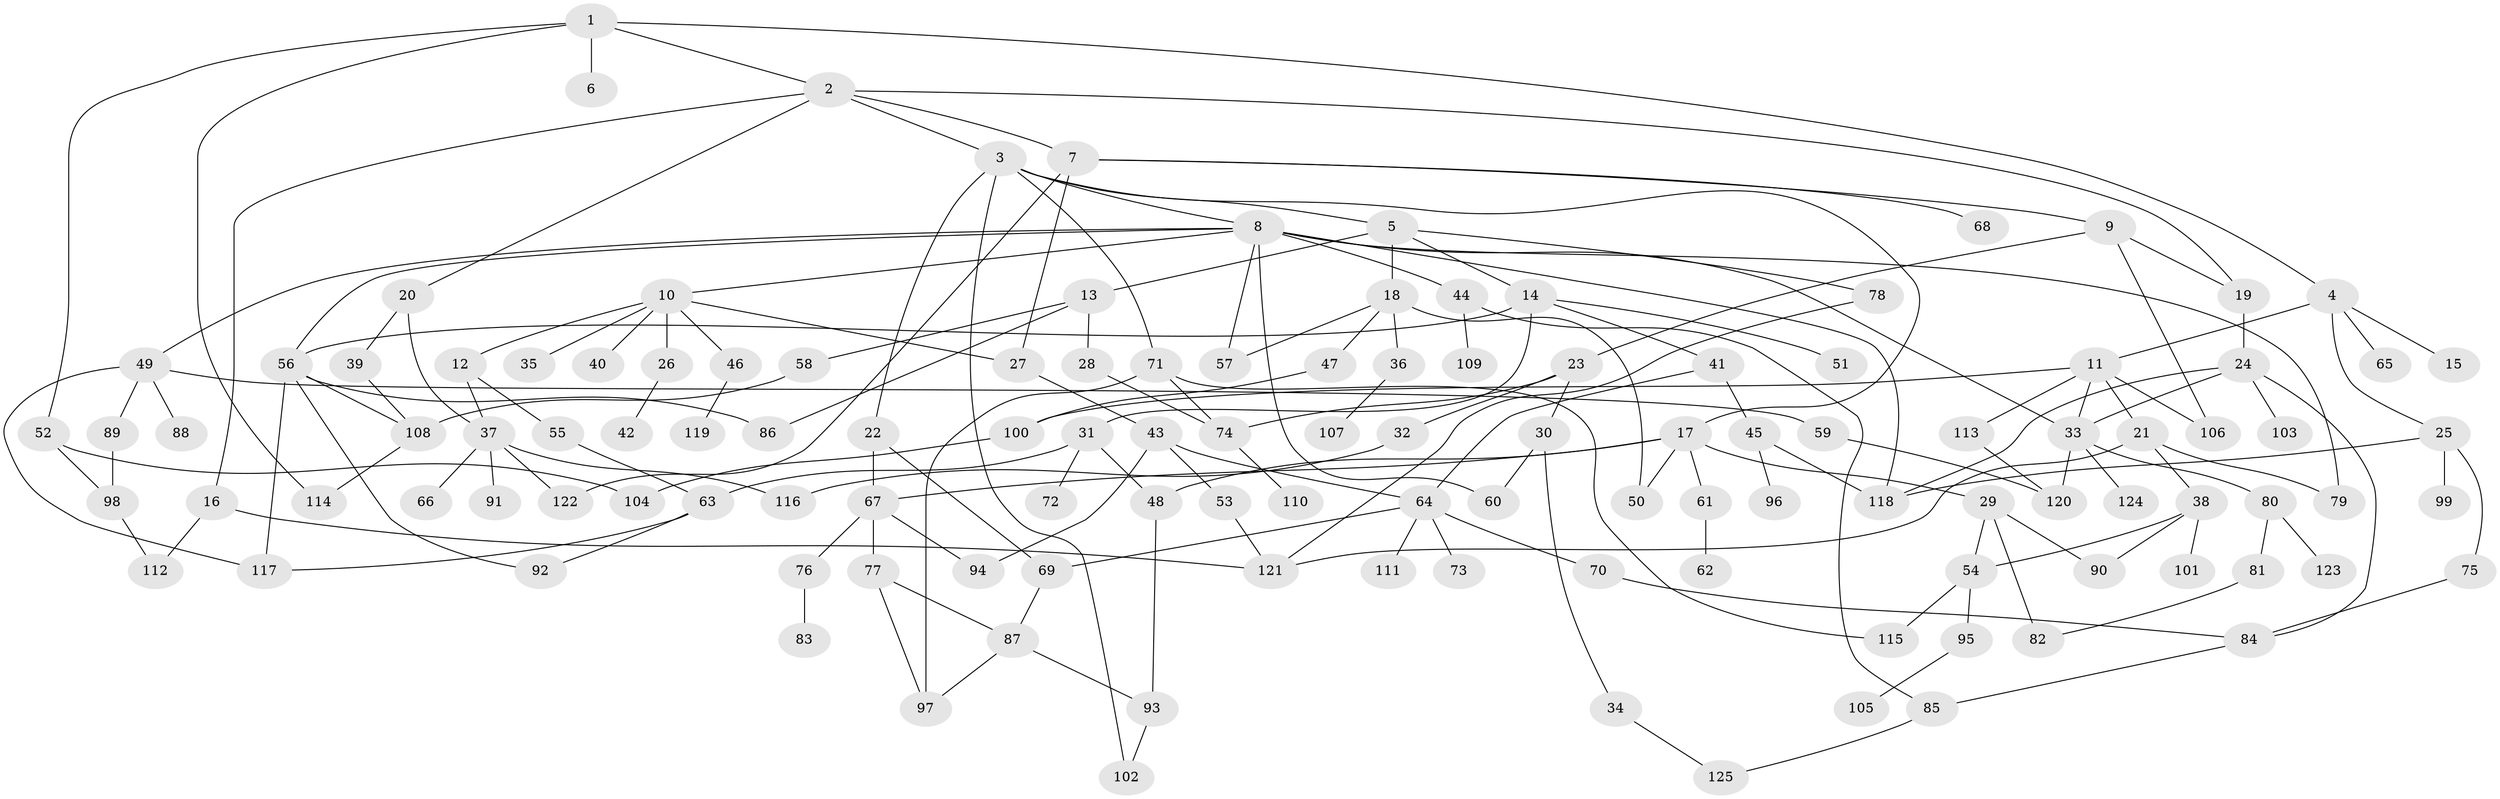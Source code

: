 // coarse degree distribution, {2: 0.25806451612903225, 1: 0.3709677419354839, 9: 0.08064516129032258, 10: 0.016129032258064516, 4: 0.04838709677419355, 6: 0.04838709677419355, 5: 0.03225806451612903, 3: 0.12903225806451613, 14: 0.016129032258064516}
// Generated by graph-tools (version 1.1) at 2025/45/03/04/25 21:45:50]
// undirected, 125 vertices, 177 edges
graph export_dot {
graph [start="1"]
  node [color=gray90,style=filled];
  1;
  2;
  3;
  4;
  5;
  6;
  7;
  8;
  9;
  10;
  11;
  12;
  13;
  14;
  15;
  16;
  17;
  18;
  19;
  20;
  21;
  22;
  23;
  24;
  25;
  26;
  27;
  28;
  29;
  30;
  31;
  32;
  33;
  34;
  35;
  36;
  37;
  38;
  39;
  40;
  41;
  42;
  43;
  44;
  45;
  46;
  47;
  48;
  49;
  50;
  51;
  52;
  53;
  54;
  55;
  56;
  57;
  58;
  59;
  60;
  61;
  62;
  63;
  64;
  65;
  66;
  67;
  68;
  69;
  70;
  71;
  72;
  73;
  74;
  75;
  76;
  77;
  78;
  79;
  80;
  81;
  82;
  83;
  84;
  85;
  86;
  87;
  88;
  89;
  90;
  91;
  92;
  93;
  94;
  95;
  96;
  97;
  98;
  99;
  100;
  101;
  102;
  103;
  104;
  105;
  106;
  107;
  108;
  109;
  110;
  111;
  112;
  113;
  114;
  115;
  116;
  117;
  118;
  119;
  120;
  121;
  122;
  123;
  124;
  125;
  1 -- 2;
  1 -- 4;
  1 -- 6;
  1 -- 52;
  1 -- 114;
  2 -- 3;
  2 -- 7;
  2 -- 16;
  2 -- 19;
  2 -- 20;
  3 -- 5;
  3 -- 8;
  3 -- 17;
  3 -- 22;
  3 -- 71;
  3 -- 102;
  4 -- 11;
  4 -- 15;
  4 -- 25;
  4 -- 65;
  5 -- 13;
  5 -- 14;
  5 -- 18;
  5 -- 78;
  7 -- 9;
  7 -- 68;
  7 -- 122;
  7 -- 27;
  8 -- 10;
  8 -- 44;
  8 -- 49;
  8 -- 56;
  8 -- 118;
  8 -- 79;
  8 -- 60;
  8 -- 57;
  8 -- 33;
  9 -- 23;
  9 -- 106;
  9 -- 19;
  10 -- 12;
  10 -- 26;
  10 -- 27;
  10 -- 35;
  10 -- 40;
  10 -- 46;
  11 -- 21;
  11 -- 33;
  11 -- 100;
  11 -- 113;
  11 -- 106;
  12 -- 37;
  12 -- 55;
  13 -- 28;
  13 -- 58;
  13 -- 86;
  14 -- 31;
  14 -- 41;
  14 -- 51;
  14 -- 56;
  16 -- 121;
  16 -- 112;
  17 -- 29;
  17 -- 48;
  17 -- 50;
  17 -- 61;
  17 -- 67;
  18 -- 36;
  18 -- 47;
  18 -- 57;
  18 -- 50;
  19 -- 24;
  20 -- 39;
  20 -- 37;
  21 -- 38;
  21 -- 79;
  21 -- 121;
  22 -- 67;
  22 -- 69;
  23 -- 30;
  23 -- 32;
  23 -- 74;
  24 -- 103;
  24 -- 84;
  24 -- 33;
  24 -- 118;
  25 -- 75;
  25 -- 99;
  25 -- 118;
  26 -- 42;
  27 -- 43;
  28 -- 74;
  29 -- 54;
  29 -- 90;
  29 -- 82;
  30 -- 34;
  30 -- 60;
  31 -- 63;
  31 -- 72;
  31 -- 48;
  32 -- 116;
  33 -- 80;
  33 -- 124;
  33 -- 120;
  34 -- 125;
  36 -- 107;
  37 -- 66;
  37 -- 91;
  37 -- 122;
  37 -- 116;
  38 -- 101;
  38 -- 90;
  38 -- 54;
  39 -- 108;
  41 -- 45;
  41 -- 64;
  43 -- 53;
  43 -- 64;
  43 -- 94;
  44 -- 109;
  44 -- 85;
  45 -- 96;
  45 -- 118;
  46 -- 119;
  47 -- 100;
  48 -- 93;
  49 -- 59;
  49 -- 88;
  49 -- 89;
  49 -- 117;
  52 -- 104;
  52 -- 98;
  53 -- 121;
  54 -- 95;
  54 -- 115;
  55 -- 63;
  56 -- 86;
  56 -- 117;
  56 -- 108;
  56 -- 92;
  58 -- 108;
  59 -- 120;
  61 -- 62;
  63 -- 92;
  63 -- 117;
  64 -- 70;
  64 -- 73;
  64 -- 111;
  64 -- 69;
  67 -- 76;
  67 -- 77;
  67 -- 94;
  69 -- 87;
  70 -- 84;
  71 -- 74;
  71 -- 97;
  71 -- 115;
  74 -- 110;
  75 -- 84;
  76 -- 83;
  77 -- 97;
  77 -- 87;
  78 -- 121;
  80 -- 81;
  80 -- 123;
  81 -- 82;
  84 -- 85;
  85 -- 125;
  87 -- 97;
  87 -- 93;
  89 -- 98;
  93 -- 102;
  95 -- 105;
  98 -- 112;
  100 -- 104;
  108 -- 114;
  113 -- 120;
}
